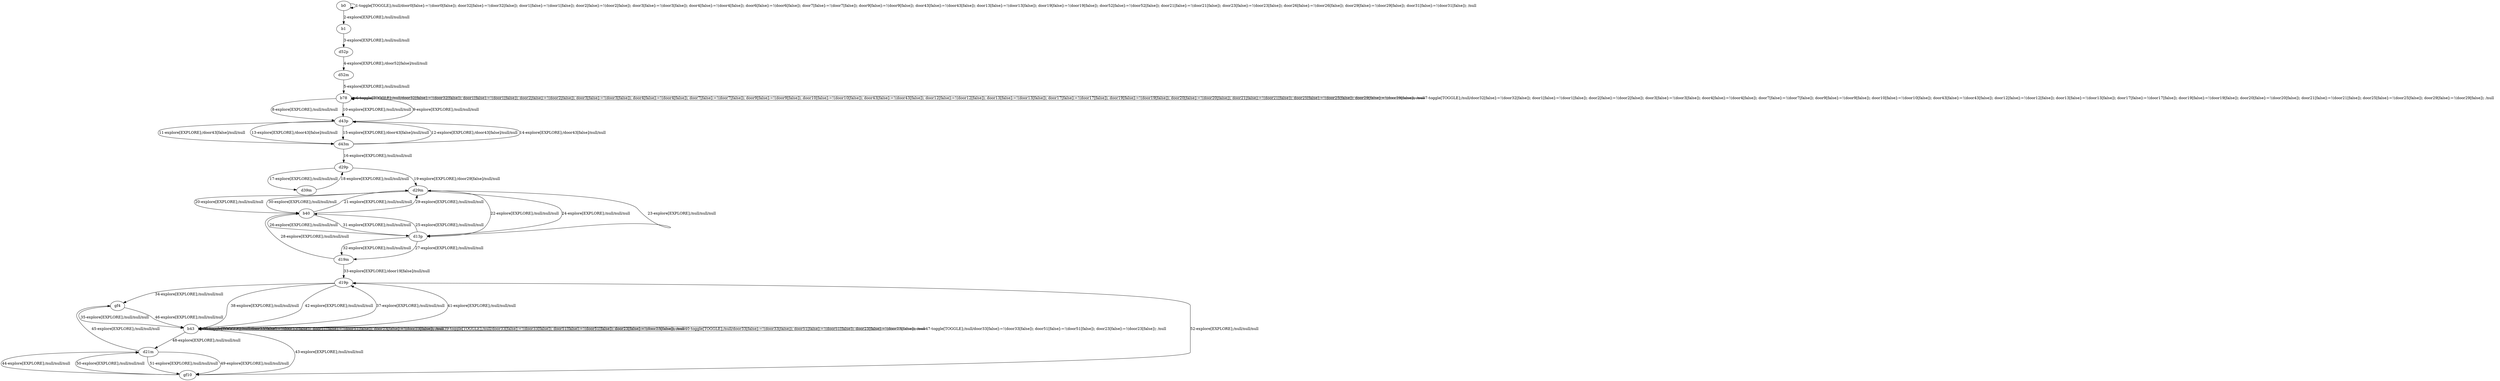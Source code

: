 # Total number of goals covered by this test: 1
# gf10 --> d19p

digraph g {
"b0" -> "b0" [label = "1-toggle[TOGGLE];/null/door0[false]:=!(door0[false]); door32[false]:=!(door32[false]); door1[false]:=!(door1[false]); door2[false]:=!(door2[false]); door3[false]:=!(door3[false]); door4[false]:=!(door4[false]); door6[false]:=!(door6[false]); door7[false]:=!(door7[false]); door9[false]:=!(door9[false]); door43[false]:=!(door43[false]); door13[false]:=!(door13[false]); door19[false]:=!(door19[false]); door52[false]:=!(door52[false]); door21[false]:=!(door21[false]); door23[false]:=!(door23[false]); door26[false]:=!(door26[false]); door29[false]:=!(door29[false]); door31[false]:=!(door31[false]); /null"];
"b0" -> "b1" [label = "2-explore[EXPLORE];/null/null/null"];
"b1" -> "d52p" [label = "3-explore[EXPLORE];/null/null/null"];
"d52p" -> "d52m" [label = "4-explore[EXPLORE];/door52[false]/null/null"];
"d52m" -> "b78" [label = "5-explore[EXPLORE];/null/null/null"];
"b78" -> "b78" [label = "6-toggle[TOGGLE];/null/door32[false]:=!(door32[false]); door1[false]:=!(door1[false]); door2[false]:=!(door2[false]); door3[false]:=!(door3[false]); door4[false]:=!(door4[false]); door7[false]:=!(door7[false]); door9[false]:=!(door9[false]); door10[false]:=!(door10[false]); door43[false]:=!(door43[false]); door12[false]:=!(door12[false]); door13[false]:=!(door13[false]); door17[false]:=!(door17[false]); door19[false]:=!(door19[false]); door20[false]:=!(door20[false]); door21[false]:=!(door21[false]); door25[false]:=!(door25[false]); door29[false]:=!(door29[false]); /null"];
"b78" -> "b78" [label = "7-toggle[TOGGLE];/null/door32[false]:=!(door32[false]); door1[false]:=!(door1[false]); door2[false]:=!(door2[false]); door3[false]:=!(door3[false]); door4[false]:=!(door4[false]); door7[false]:=!(door7[false]); door9[false]:=!(door9[false]); door10[false]:=!(door10[false]); door43[false]:=!(door43[false]); door12[false]:=!(door12[false]); door13[false]:=!(door13[false]); door17[false]:=!(door17[false]); door19[false]:=!(door19[false]); door20[false]:=!(door20[false]); door21[false]:=!(door21[false]); door25[false]:=!(door25[false]); door29[false]:=!(door29[false]); /null"];
"b78" -> "d43p" [label = "8-explore[EXPLORE];/null/null/null"];
"d43p" -> "b78" [label = "9-explore[EXPLORE];/null/null/null"];
"b78" -> "d43p" [label = "10-explore[EXPLORE];/null/null/null"];
"d43p" -> "d43m" [label = "11-explore[EXPLORE];/door43[false]/null/null"];
"d43m" -> "d43p" [label = "12-explore[EXPLORE];/door43[false]/null/null"];
"d43p" -> "d43m" [label = "13-explore[EXPLORE];/door43[false]/null/null"];
"d43m" -> "d43p" [label = "14-explore[EXPLORE];/door43[false]/null/null"];
"d43p" -> "d43m" [label = "15-explore[EXPLORE];/door43[false]/null/null"];
"d43m" -> "d29p" [label = "16-explore[EXPLORE];/null/null/null"];
"d29p" -> "d39m" [label = "17-explore[EXPLORE];/null/null/null"];
"d39m" -> "d29p" [label = "18-explore[EXPLORE];/null/null/null"];
"d29p" -> "d29m" [label = "19-explore[EXPLORE];/door29[false]/null/null"];
"d29m" -> "b40" [label = "20-explore[EXPLORE];/null/null/null"];
"b40" -> "d29m" [label = "21-explore[EXPLORE];/null/null/null"];
"d29m" -> "d13p" [label = "22-explore[EXPLORE];/null/null/null"];
"d13p" -> "d29m" [label = "23-explore[EXPLORE];/null/null/null"];
"d29m" -> "d13p" [label = "24-explore[EXPLORE];/null/null/null"];
"d13p" -> "b40" [label = "25-explore[EXPLORE];/null/null/null"];
"b40" -> "d13p" [label = "26-explore[EXPLORE];/null/null/null"];
"d13p" -> "d19m" [label = "27-explore[EXPLORE];/null/null/null"];
"d19m" -> "b40" [label = "28-explore[EXPLORE];/null/null/null"];
"b40" -> "d29m" [label = "29-explore[EXPLORE];/null/null/null"];
"d29m" -> "b40" [label = "30-explore[EXPLORE];/null/null/null"];
"b40" -> "d13p" [label = "31-explore[EXPLORE];/null/null/null"];
"d13p" -> "d19m" [label = "32-explore[EXPLORE];/null/null/null"];
"d19m" -> "d19p" [label = "33-explore[EXPLORE];/door19[false]/null/null"];
"d19p" -> "gf4" [label = "34-explore[EXPLORE];/null/null/null"];
"gf4" -> "b43" [label = "35-explore[EXPLORE];/null/null/null"];
"b43" -> "b43" [label = "36-toggle[TOGGLE];/null/door33[false]:=!(door33[false]); door51[false]:=!(door51[false]); door23[false]:=!(door23[false]); /null"];
"b43" -> "d19p" [label = "37-explore[EXPLORE];/null/null/null"];
"d19p" -> "b43" [label = "38-explore[EXPLORE];/null/null/null"];
"b43" -> "b43" [label = "39-toggle[TOGGLE];/null/door33[false]:=!(door33[false]); door51[false]:=!(door51[false]); door23[false]:=!(door23[false]); /null"];
"b43" -> "b43" [label = "40-toggle[TOGGLE];/null/door33[false]:=!(door33[false]); door51[false]:=!(door51[false]); door23[false]:=!(door23[false]); /null"];
"b43" -> "d19p" [label = "41-explore[EXPLORE];/null/null/null"];
"d19p" -> "b43" [label = "42-explore[EXPLORE];/null/null/null"];
"b43" -> "gf10" [label = "43-explore[EXPLORE];/null/null/null"];
"gf10" -> "d21m" [label = "44-explore[EXPLORE];/null/null/null"];
"d21m" -> "gf4" [label = "45-explore[EXPLORE];/null/null/null"];
"gf4" -> "b43" [label = "46-explore[EXPLORE];/null/null/null"];
"b43" -> "b43" [label = "47-toggle[TOGGLE];/null/door33[false]:=!(door33[false]); door51[false]:=!(door51[false]); door23[false]:=!(door23[false]); /null"];
"b43" -> "d21m" [label = "48-explore[EXPLORE];/null/null/null"];
"d21m" -> "gf10" [label = "49-explore[EXPLORE];/null/null/null"];
"gf10" -> "d21m" [label = "50-explore[EXPLORE];/null/null/null"];
"d21m" -> "gf10" [label = "51-explore[EXPLORE];/null/null/null"];
"gf10" -> "d19p" [label = "52-explore[EXPLORE];/null/null/null"];
}